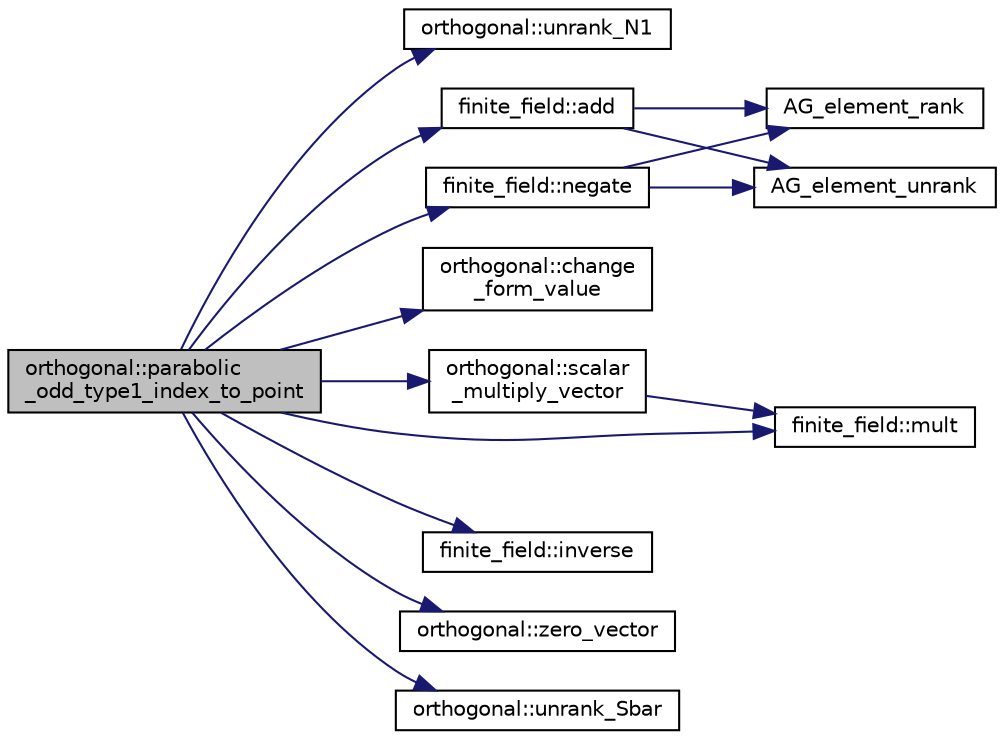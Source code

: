 digraph "orthogonal::parabolic_odd_type1_index_to_point"
{
  edge [fontname="Helvetica",fontsize="10",labelfontname="Helvetica",labelfontsize="10"];
  node [fontname="Helvetica",fontsize="10",shape=record];
  rankdir="LR";
  Node24231 [label="orthogonal::parabolic\l_odd_type1_index_to_point",height=0.2,width=0.4,color="black", fillcolor="grey75", style="filled", fontcolor="black"];
  Node24231 -> Node24232 [color="midnightblue",fontsize="10",style="solid",fontname="Helvetica"];
  Node24232 [label="orthogonal::unrank_N1",height=0.2,width=0.4,color="black", fillcolor="white", style="filled",URL="$d7/daa/classorthogonal.html#ac39ac9cea140f569c2b78ad01310b4b6"];
  Node24231 -> Node24233 [color="midnightblue",fontsize="10",style="solid",fontname="Helvetica"];
  Node24233 [label="finite_field::negate",height=0.2,width=0.4,color="black", fillcolor="white", style="filled",URL="$df/d5a/classfinite__field.html#aa9d798298f25d4a9262b5bc5f1733e31"];
  Node24233 -> Node24234 [color="midnightblue",fontsize="10",style="solid",fontname="Helvetica"];
  Node24234 [label="AG_element_unrank",height=0.2,width=0.4,color="black", fillcolor="white", style="filled",URL="$d4/d67/geometry_8h.html#a4a33b86c87b2879b97cfa1327abe2885"];
  Node24233 -> Node24235 [color="midnightblue",fontsize="10",style="solid",fontname="Helvetica"];
  Node24235 [label="AG_element_rank",height=0.2,width=0.4,color="black", fillcolor="white", style="filled",URL="$d4/d67/geometry_8h.html#ab2ac908d07dd8038fd996e26bdc75c17"];
  Node24231 -> Node24236 [color="midnightblue",fontsize="10",style="solid",fontname="Helvetica"];
  Node24236 [label="orthogonal::change\l_form_value",height=0.2,width=0.4,color="black", fillcolor="white", style="filled",URL="$d7/daa/classorthogonal.html#a981c26d4b73e152cd884f0b969a581bf"];
  Node24231 -> Node24237 [color="midnightblue",fontsize="10",style="solid",fontname="Helvetica"];
  Node24237 [label="finite_field::mult",height=0.2,width=0.4,color="black", fillcolor="white", style="filled",URL="$df/d5a/classfinite__field.html#a24fb5917aa6d4d656fd855b7f44a13b0"];
  Node24231 -> Node24238 [color="midnightblue",fontsize="10",style="solid",fontname="Helvetica"];
  Node24238 [label="finite_field::inverse",height=0.2,width=0.4,color="black", fillcolor="white", style="filled",URL="$df/d5a/classfinite__field.html#a69f2a12c01e70b7ce2d115c5221c9cdd"];
  Node24231 -> Node24239 [color="midnightblue",fontsize="10",style="solid",fontname="Helvetica"];
  Node24239 [label="orthogonal::zero_vector",height=0.2,width=0.4,color="black", fillcolor="white", style="filled",URL="$d7/daa/classorthogonal.html#ac549a3cc712c2e811ae33820f0ccd59a"];
  Node24231 -> Node24240 [color="midnightblue",fontsize="10",style="solid",fontname="Helvetica"];
  Node24240 [label="orthogonal::unrank_Sbar",height=0.2,width=0.4,color="black", fillcolor="white", style="filled",URL="$d7/daa/classorthogonal.html#af5dc4e991f79be6bfdce4325648e037a"];
  Node24231 -> Node24241 [color="midnightblue",fontsize="10",style="solid",fontname="Helvetica"];
  Node24241 [label="orthogonal::scalar\l_multiply_vector",height=0.2,width=0.4,color="black", fillcolor="white", style="filled",URL="$d7/daa/classorthogonal.html#aa09d1376cd2f6bd9a3dbc05d2e300345"];
  Node24241 -> Node24237 [color="midnightblue",fontsize="10",style="solid",fontname="Helvetica"];
  Node24231 -> Node24242 [color="midnightblue",fontsize="10",style="solid",fontname="Helvetica"];
  Node24242 [label="finite_field::add",height=0.2,width=0.4,color="black", fillcolor="white", style="filled",URL="$df/d5a/classfinite__field.html#a8f12328a27500f3c7be0c849ebbc9d14"];
  Node24242 -> Node24234 [color="midnightblue",fontsize="10",style="solid",fontname="Helvetica"];
  Node24242 -> Node24235 [color="midnightblue",fontsize="10",style="solid",fontname="Helvetica"];
}
